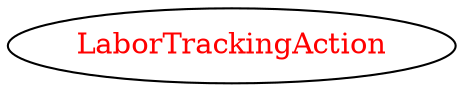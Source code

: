 digraph dependencyGraph {
 concentrate=true;
 ranksep="2.0";
 rankdir="LR"; 
 splines="ortho";
"LaborTrackingAction" [fontcolor="red"];
}
